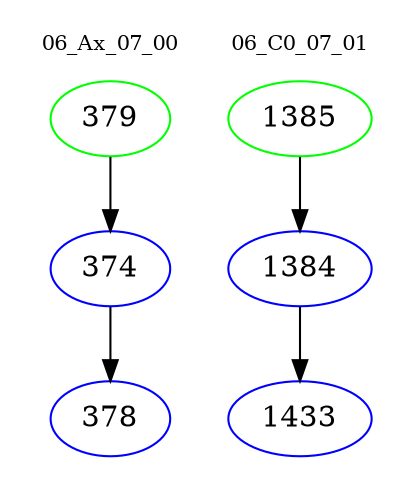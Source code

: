 digraph{
subgraph cluster_0 {
color = white
label = "06_Ax_07_00";
fontsize=10;
T0_379 [label="379", color="green"]
T0_379 -> T0_374 [color="black"]
T0_374 [label="374", color="blue"]
T0_374 -> T0_378 [color="black"]
T0_378 [label="378", color="blue"]
}
subgraph cluster_1 {
color = white
label = "06_C0_07_01";
fontsize=10;
T1_1385 [label="1385", color="green"]
T1_1385 -> T1_1384 [color="black"]
T1_1384 [label="1384", color="blue"]
T1_1384 -> T1_1433 [color="black"]
T1_1433 [label="1433", color="blue"]
}
}
